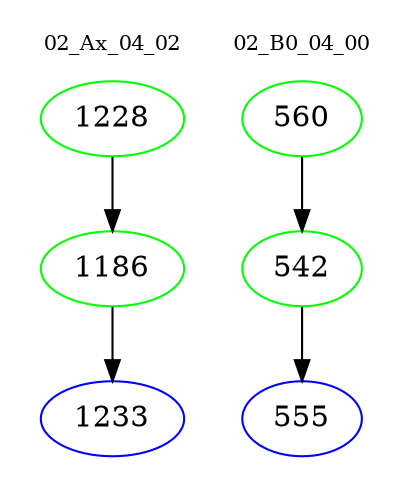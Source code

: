 digraph{
subgraph cluster_0 {
color = white
label = "02_Ax_04_02";
fontsize=10;
T0_1228 [label="1228", color="green"]
T0_1228 -> T0_1186 [color="black"]
T0_1186 [label="1186", color="green"]
T0_1186 -> T0_1233 [color="black"]
T0_1233 [label="1233", color="blue"]
}
subgraph cluster_1 {
color = white
label = "02_B0_04_00";
fontsize=10;
T1_560 [label="560", color="green"]
T1_560 -> T1_542 [color="black"]
T1_542 [label="542", color="green"]
T1_542 -> T1_555 [color="black"]
T1_555 [label="555", color="blue"]
}
}
